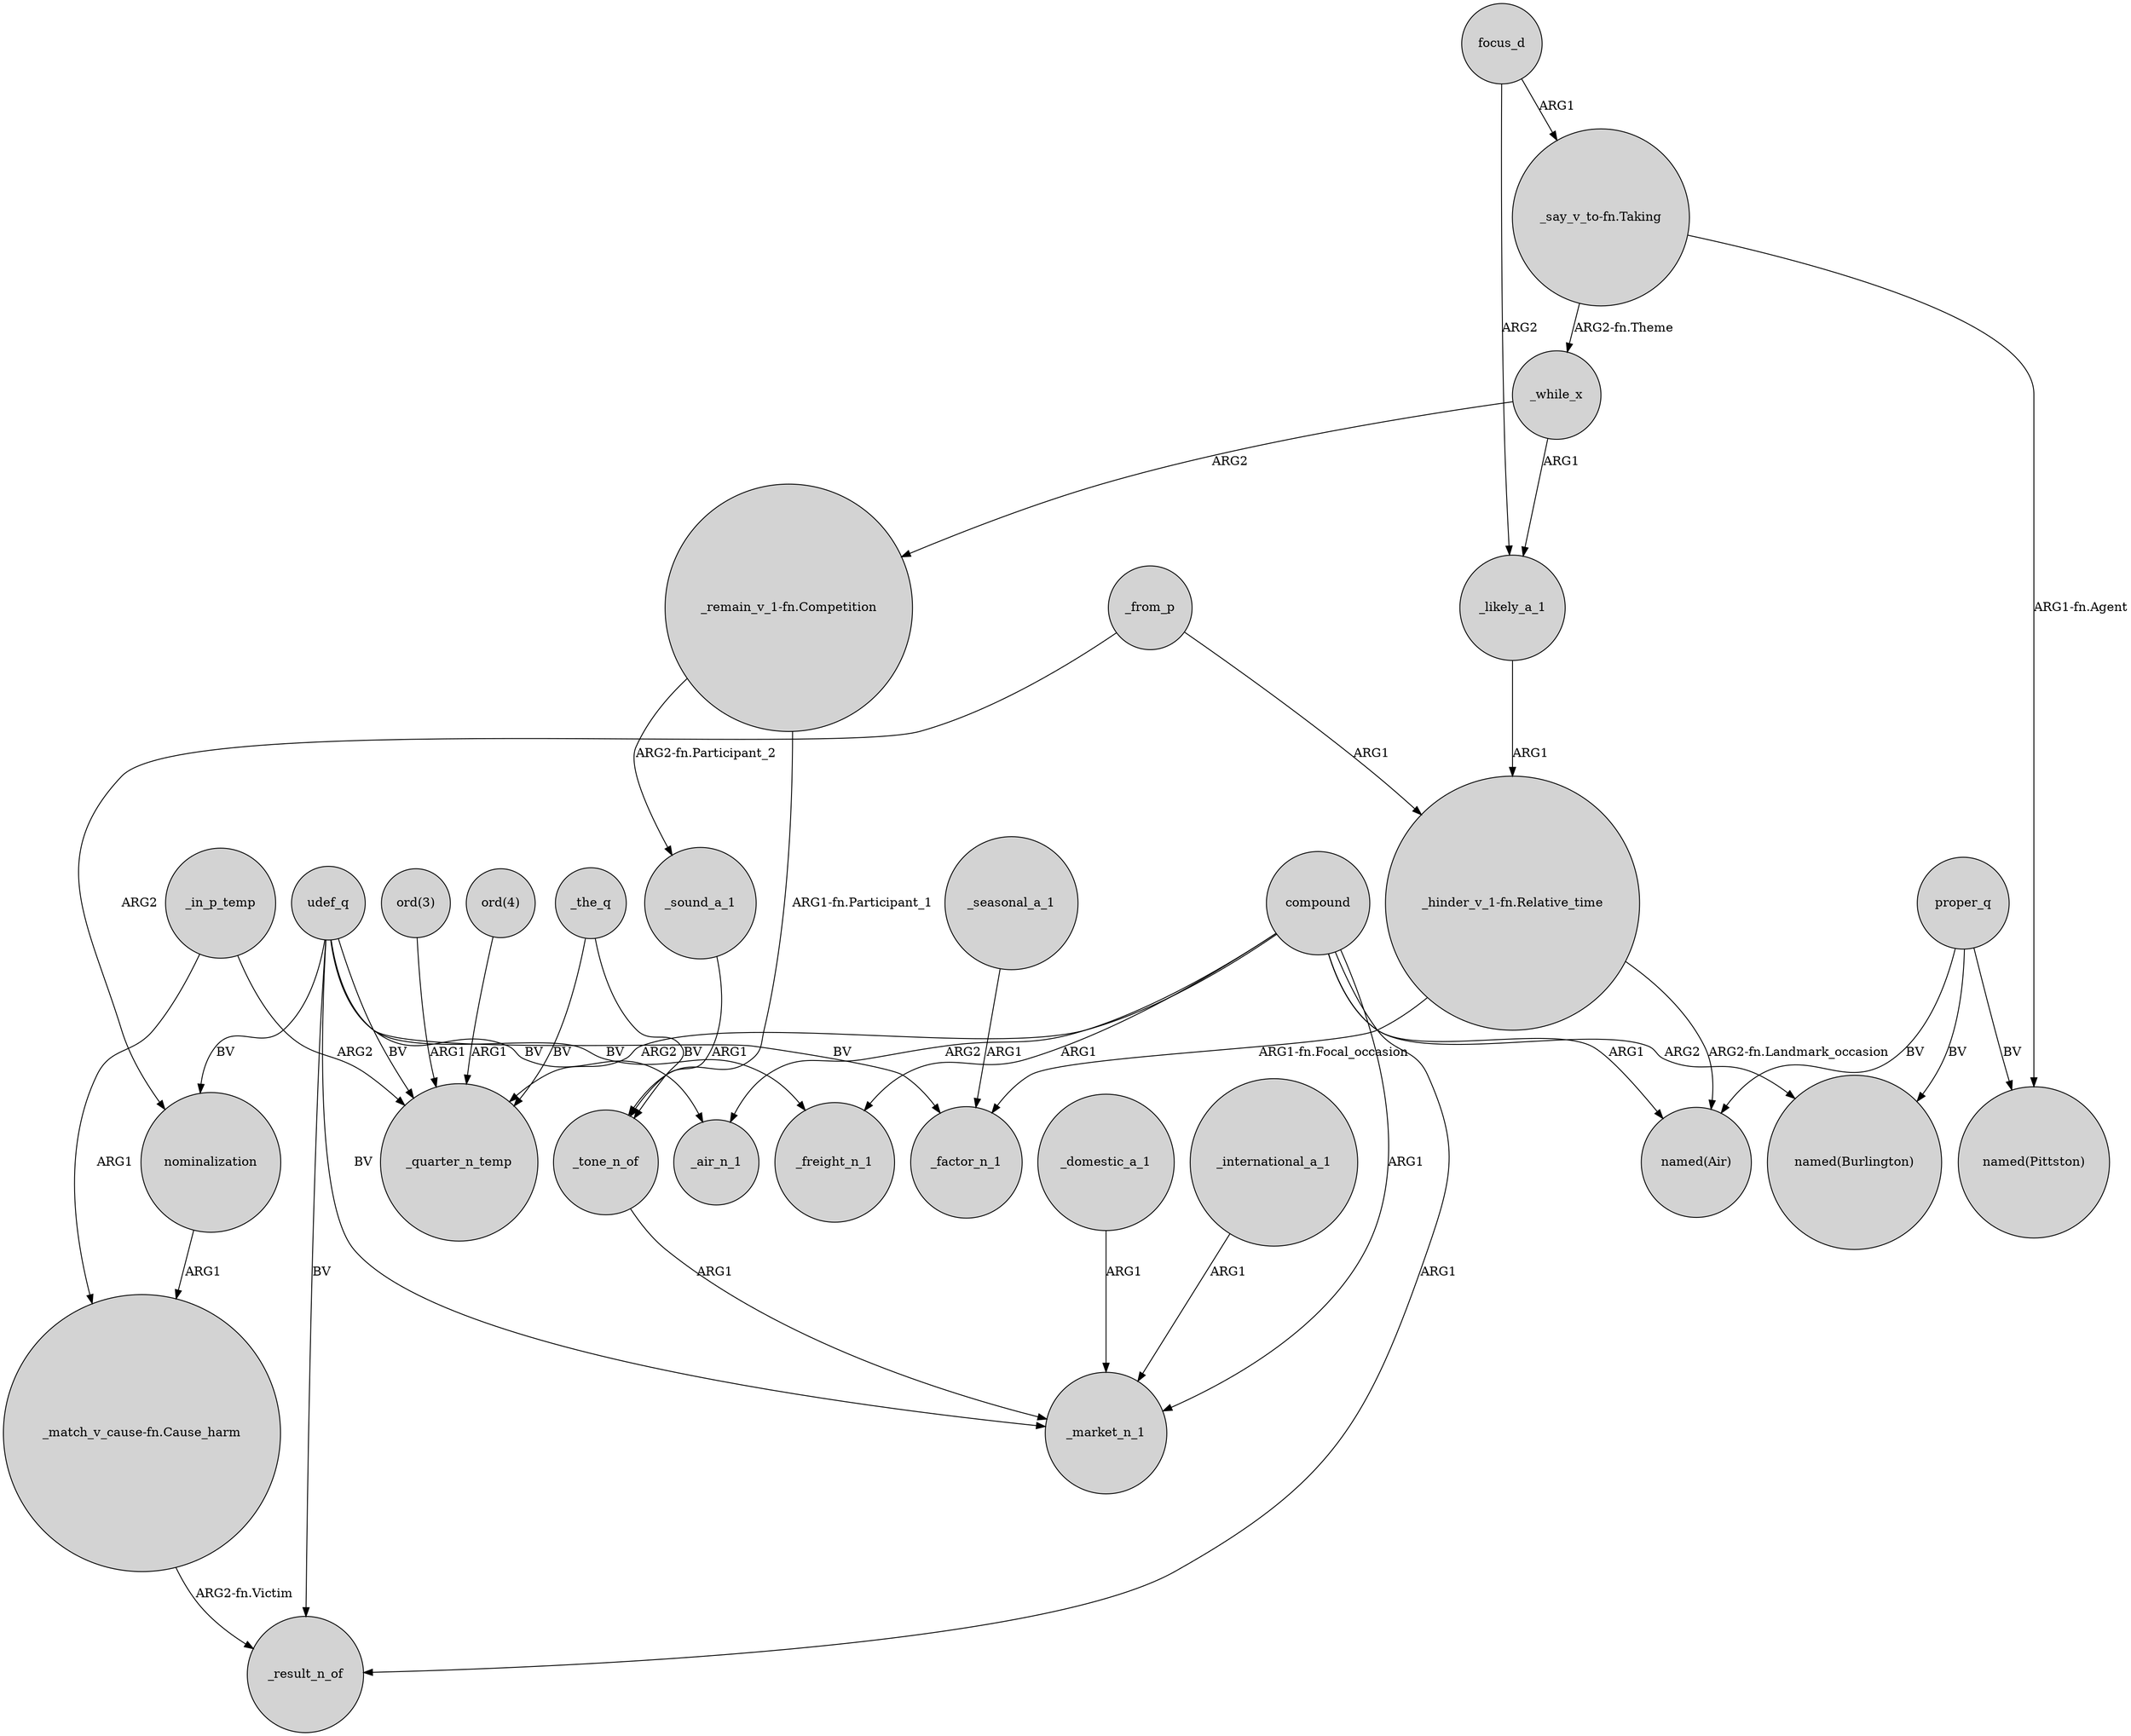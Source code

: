 digraph {
	node [shape=circle style=filled]
	"_match_v_cause-fn.Cause_harm" -> _result_n_of [label="ARG2-fn.Victim"]
	"_hinder_v_1-fn.Relative_time" -> "named(Air)" [label="ARG2-fn.Landmark_occasion"]
	"_say_v_to-fn.Taking" -> "named(Pittston)" [label="ARG1-fn.Agent"]
	udef_q -> _market_n_1 [label=BV]
	_sound_a_1 -> _tone_n_of [label=ARG1]
	_in_p_temp -> _quarter_n_temp [label=ARG2]
	compound -> "named(Air)" [label=ARG1]
	_while_x -> _likely_a_1 [label=ARG1]
	"ord(3)" -> _quarter_n_temp [label=ARG1]
	focus_d -> "_say_v_to-fn.Taking" [label=ARG1]
	_in_p_temp -> "_match_v_cause-fn.Cause_harm" [label=ARG1]
	compound -> _air_n_1 [label=ARG2]
	focus_d -> _likely_a_1 [label=ARG2]
	udef_q -> _air_n_1 [label=BV]
	_the_q -> _quarter_n_temp [label=BV]
	udef_q -> nominalization [label=BV]
	proper_q -> "named(Air)" [label=BV]
	_domestic_a_1 -> _market_n_1 [label=ARG1]
	nominalization -> "_match_v_cause-fn.Cause_harm" [label=ARG1]
	"_remain_v_1-fn.Competition" -> _sound_a_1 [label="ARG2-fn.Participant_2"]
	_from_p -> nominalization [label=ARG2]
	"_say_v_to-fn.Taking" -> _while_x [label="ARG2-fn.Theme"]
	_international_a_1 -> _market_n_1 [label=ARG1]
	compound -> _quarter_n_temp [label=ARG2]
	compound -> "named(Burlington)" [label=ARG2]
	_the_q -> _tone_n_of [label=BV]
	udef_q -> _freight_n_1 [label=BV]
	udef_q -> _factor_n_1 [label=BV]
	"_remain_v_1-fn.Competition" -> _tone_n_of [label="ARG1-fn.Participant_1"]
	proper_q -> "named(Pittston)" [label=BV]
	_while_x -> "_remain_v_1-fn.Competition" [label=ARG2]
	"ord(4)" -> _quarter_n_temp [label=ARG1]
	udef_q -> _quarter_n_temp [label=BV]
	_likely_a_1 -> "_hinder_v_1-fn.Relative_time" [label=ARG1]
	compound -> _freight_n_1 [label=ARG1]
	_from_p -> "_hinder_v_1-fn.Relative_time" [label=ARG1]
	_seasonal_a_1 -> _factor_n_1 [label=ARG1]
	compound -> _market_n_1 [label=ARG1]
	compound -> _result_n_of [label=ARG1]
	udef_q -> _result_n_of [label=BV]
	_tone_n_of -> _market_n_1 [label=ARG1]
	proper_q -> "named(Burlington)" [label=BV]
	"_hinder_v_1-fn.Relative_time" -> _factor_n_1 [label="ARG1-fn.Focal_occasion"]
}
